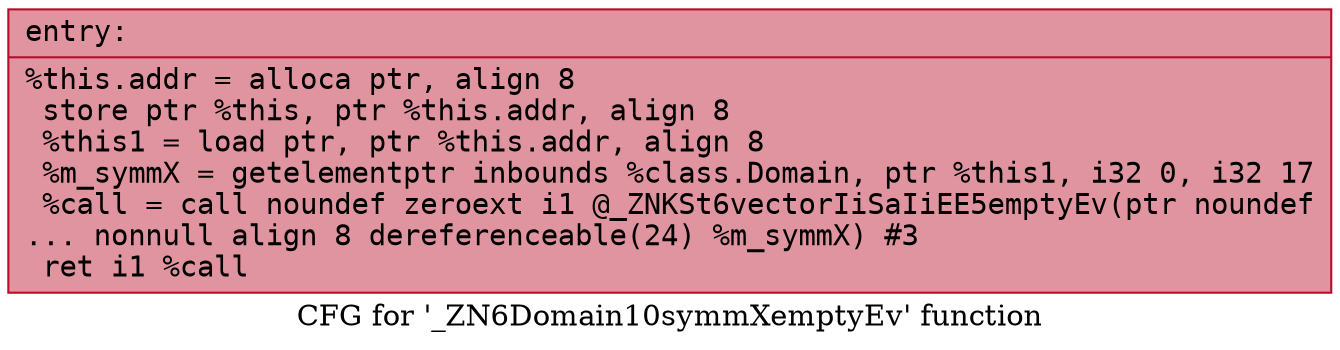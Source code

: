 digraph "CFG for '_ZN6Domain10symmXemptyEv' function" {
	label="CFG for '_ZN6Domain10symmXemptyEv' function";

	Node0x561418c30f80 [shape=record,color="#b70d28ff", style=filled, fillcolor="#b70d2870" fontname="Courier",label="{entry:\l|  %this.addr = alloca ptr, align 8\l  store ptr %this, ptr %this.addr, align 8\l  %this1 = load ptr, ptr %this.addr, align 8\l  %m_symmX = getelementptr inbounds %class.Domain, ptr %this1, i32 0, i32 17\l  %call = call noundef zeroext i1 @_ZNKSt6vectorIiSaIiEE5emptyEv(ptr noundef\l... nonnull align 8 dereferenceable(24) %m_symmX) #3\l  ret i1 %call\l}"];
}
